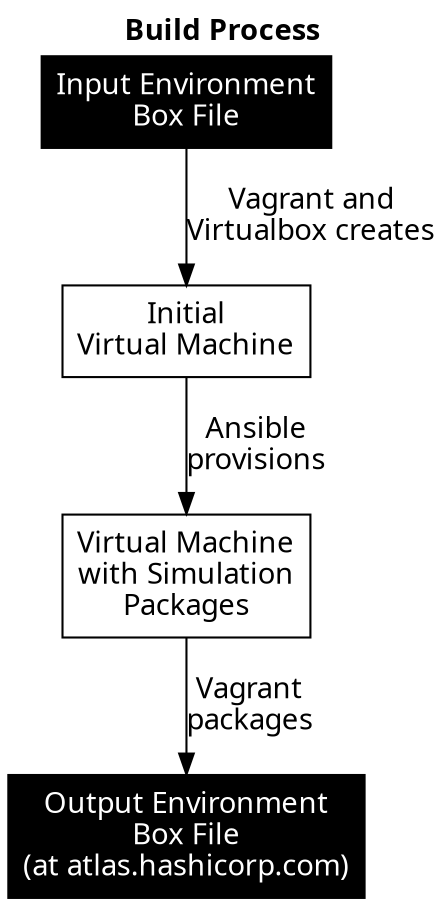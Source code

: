 digraph "build-process" {
    margin=0

    // Add title
    fontname="verdana bold"
    labelloc = "t"
    label = "Build Process"

    // Define nodes and style
    node [fillcolor=black, fontcolor=white, fontname="verdana",
          margin="0.1, 0.1", rankdir="UD", shape=rect, style=filled]
    a [label="Input Environment\nBox File"]
    b [label="Initial\nVirtual Machine",
       fillcolor=white fontcolor=black]
    c [label="Virtual Machine\nwith Simulation\nPackages",
       fillcolor=white fontcolor=black]
    d [label="Output Environment\nBox File\n(at atlas.hashicorp.com)"]

    // Define edges and style
    edge [fontname="verdana"]
    a -> b [label="Vagrant and\nVirtualbox creates"]
    b -> c [label="Ansible\nprovisions"]
    c -> d [label="Vagrant\npackages"]
}